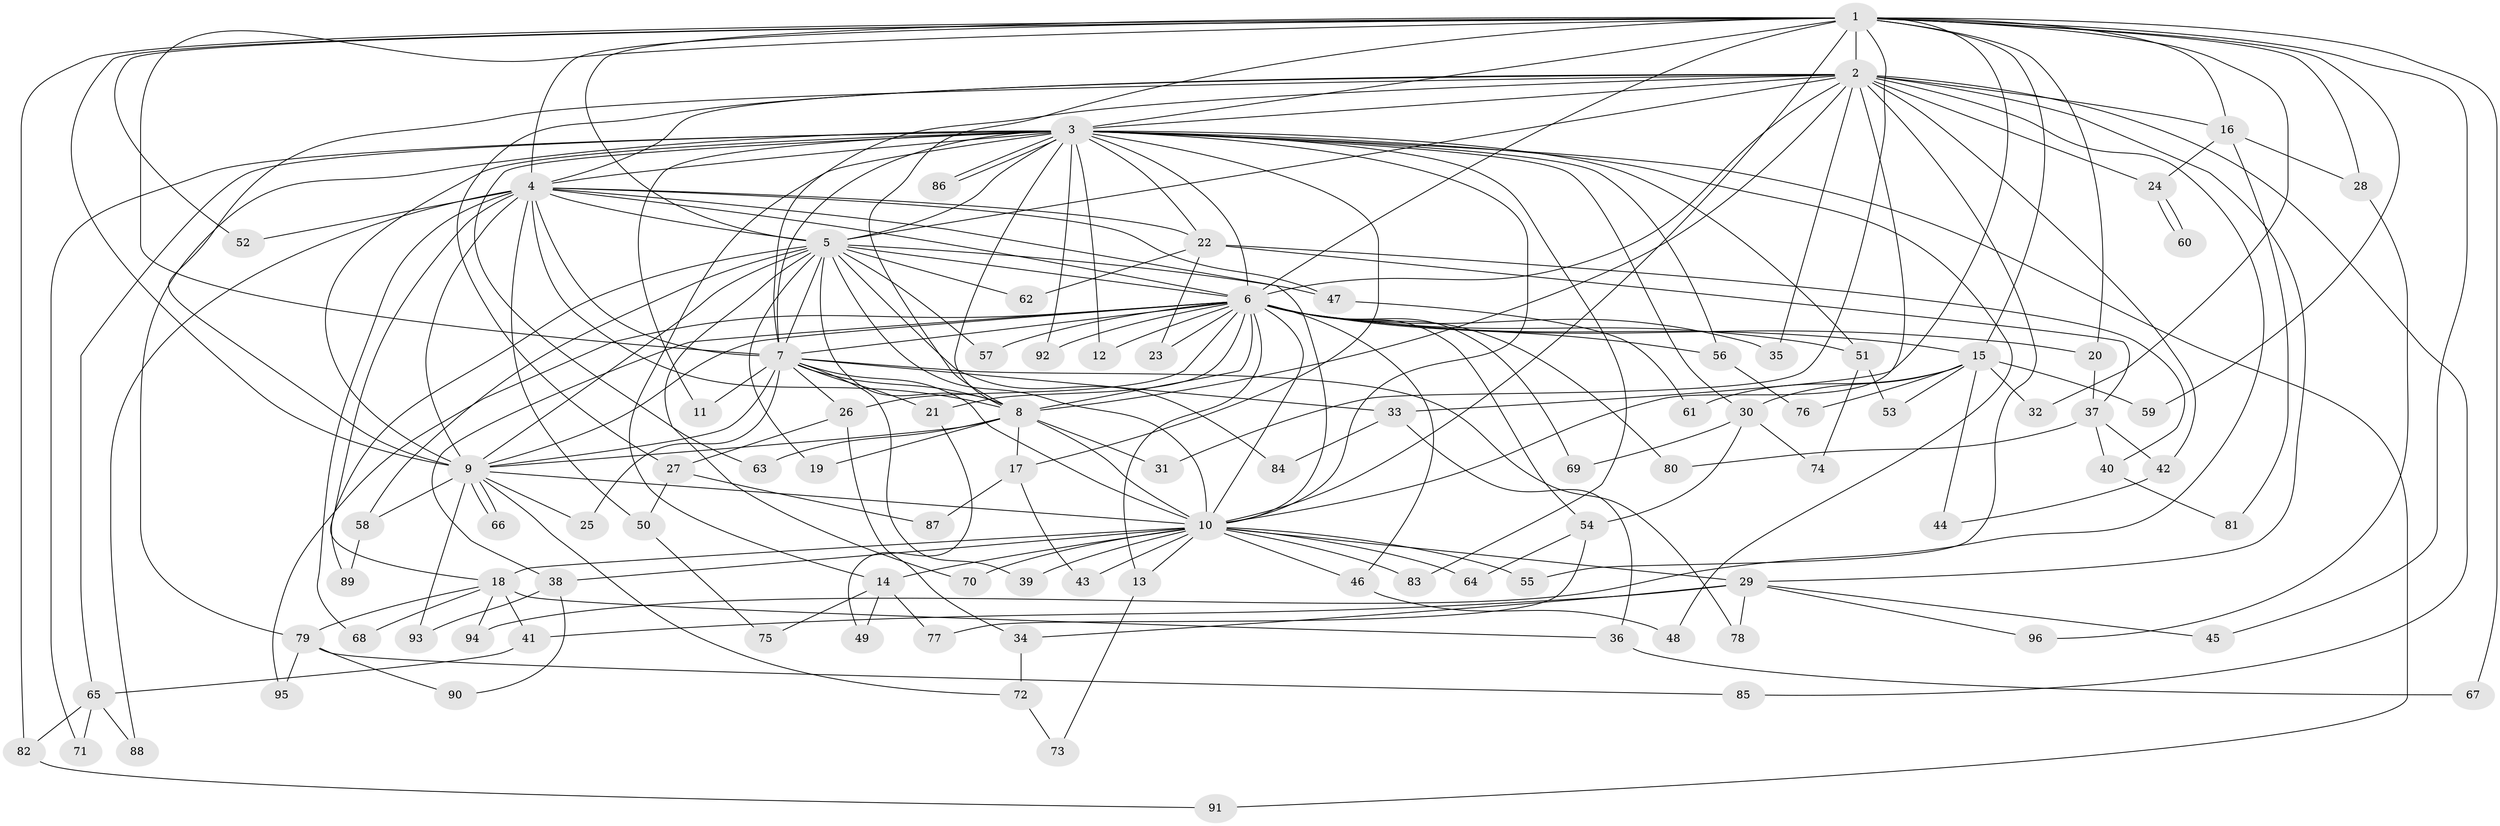// coarse degree distribution, {2: 0.15384615384615385, 18: 0.02564102564102564, 3: 0.15384615384615385, 6: 0.07692307692307693, 13: 0.02564102564102564, 16: 0.02564102564102564, 21: 0.02564102564102564, 9: 0.07692307692307693, 5: 0.20512820512820512, 4: 0.1282051282051282, 20: 0.02564102564102564, 1: 0.07692307692307693}
// Generated by graph-tools (version 1.1) at 2025/36/03/04/25 23:36:27]
// undirected, 96 vertices, 217 edges
graph export_dot {
  node [color=gray90,style=filled];
  1;
  2;
  3;
  4;
  5;
  6;
  7;
  8;
  9;
  10;
  11;
  12;
  13;
  14;
  15;
  16;
  17;
  18;
  19;
  20;
  21;
  22;
  23;
  24;
  25;
  26;
  27;
  28;
  29;
  30;
  31;
  32;
  33;
  34;
  35;
  36;
  37;
  38;
  39;
  40;
  41;
  42;
  43;
  44;
  45;
  46;
  47;
  48;
  49;
  50;
  51;
  52;
  53;
  54;
  55;
  56;
  57;
  58;
  59;
  60;
  61;
  62;
  63;
  64;
  65;
  66;
  67;
  68;
  69;
  70;
  71;
  72;
  73;
  74;
  75;
  76;
  77;
  78;
  79;
  80;
  81;
  82;
  83;
  84;
  85;
  86;
  87;
  88;
  89;
  90;
  91;
  92;
  93;
  94;
  95;
  96;
  1 -- 2;
  1 -- 3;
  1 -- 4;
  1 -- 5;
  1 -- 6;
  1 -- 7;
  1 -- 8;
  1 -- 9;
  1 -- 10;
  1 -- 15;
  1 -- 16;
  1 -- 20;
  1 -- 28;
  1 -- 31;
  1 -- 32;
  1 -- 33;
  1 -- 45;
  1 -- 52;
  1 -- 59;
  1 -- 67;
  1 -- 82;
  2 -- 3;
  2 -- 4;
  2 -- 5;
  2 -- 6;
  2 -- 7;
  2 -- 8;
  2 -- 9;
  2 -- 10;
  2 -- 16;
  2 -- 24;
  2 -- 27;
  2 -- 29;
  2 -- 35;
  2 -- 42;
  2 -- 55;
  2 -- 85;
  2 -- 94;
  3 -- 4;
  3 -- 5;
  3 -- 6;
  3 -- 7;
  3 -- 8;
  3 -- 9;
  3 -- 10;
  3 -- 11;
  3 -- 12;
  3 -- 14;
  3 -- 17;
  3 -- 22;
  3 -- 30;
  3 -- 48;
  3 -- 51;
  3 -- 56;
  3 -- 63;
  3 -- 65;
  3 -- 71;
  3 -- 79;
  3 -- 83;
  3 -- 86;
  3 -- 86;
  3 -- 91;
  3 -- 92;
  4 -- 5;
  4 -- 6;
  4 -- 7;
  4 -- 8;
  4 -- 9;
  4 -- 10;
  4 -- 18;
  4 -- 22;
  4 -- 47;
  4 -- 50;
  4 -- 52;
  4 -- 68;
  4 -- 88;
  5 -- 6;
  5 -- 7;
  5 -- 8;
  5 -- 9;
  5 -- 10;
  5 -- 19;
  5 -- 47;
  5 -- 57;
  5 -- 58;
  5 -- 62;
  5 -- 70;
  5 -- 84;
  5 -- 89;
  6 -- 7;
  6 -- 8;
  6 -- 9;
  6 -- 10;
  6 -- 12;
  6 -- 13;
  6 -- 15;
  6 -- 20;
  6 -- 21;
  6 -- 23;
  6 -- 26;
  6 -- 35;
  6 -- 38;
  6 -- 46;
  6 -- 51;
  6 -- 54;
  6 -- 56;
  6 -- 57;
  6 -- 69;
  6 -- 80;
  6 -- 92;
  6 -- 95;
  7 -- 8;
  7 -- 9;
  7 -- 10;
  7 -- 11;
  7 -- 21;
  7 -- 25;
  7 -- 26;
  7 -- 33;
  7 -- 39;
  7 -- 78;
  8 -- 9;
  8 -- 10;
  8 -- 17;
  8 -- 19;
  8 -- 31;
  8 -- 63;
  9 -- 10;
  9 -- 25;
  9 -- 58;
  9 -- 66;
  9 -- 66;
  9 -- 72;
  9 -- 93;
  10 -- 13;
  10 -- 14;
  10 -- 18;
  10 -- 29;
  10 -- 38;
  10 -- 39;
  10 -- 43;
  10 -- 46;
  10 -- 55;
  10 -- 64;
  10 -- 70;
  10 -- 83;
  13 -- 73;
  14 -- 49;
  14 -- 75;
  14 -- 77;
  15 -- 30;
  15 -- 32;
  15 -- 44;
  15 -- 53;
  15 -- 59;
  15 -- 61;
  15 -- 76;
  16 -- 24;
  16 -- 28;
  16 -- 81;
  17 -- 43;
  17 -- 87;
  18 -- 36;
  18 -- 41;
  18 -- 68;
  18 -- 79;
  18 -- 94;
  20 -- 37;
  21 -- 49;
  22 -- 23;
  22 -- 37;
  22 -- 40;
  22 -- 62;
  24 -- 60;
  24 -- 60;
  26 -- 27;
  26 -- 34;
  27 -- 50;
  27 -- 87;
  28 -- 96;
  29 -- 34;
  29 -- 41;
  29 -- 45;
  29 -- 78;
  29 -- 96;
  30 -- 54;
  30 -- 69;
  30 -- 74;
  33 -- 36;
  33 -- 84;
  34 -- 72;
  36 -- 67;
  37 -- 40;
  37 -- 42;
  37 -- 80;
  38 -- 90;
  38 -- 93;
  40 -- 81;
  41 -- 65;
  42 -- 44;
  46 -- 48;
  47 -- 61;
  50 -- 75;
  51 -- 53;
  51 -- 74;
  54 -- 64;
  54 -- 77;
  56 -- 76;
  58 -- 89;
  65 -- 71;
  65 -- 82;
  65 -- 88;
  72 -- 73;
  79 -- 85;
  79 -- 90;
  79 -- 95;
  82 -- 91;
}
